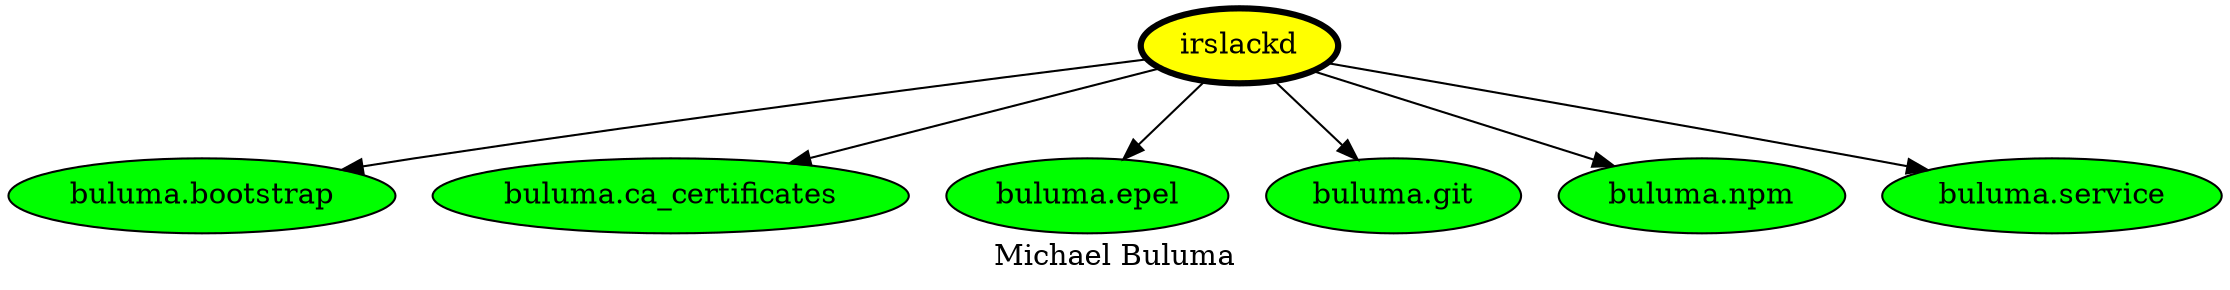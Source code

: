 digraph PhiloDilemma {
  label = "Michael Buluma" ;
  overlap=false
  {
    "irslackd" [fillcolor=yellow style=filled penwidth=3]
    "buluma.bootstrap" [fillcolor=green style=filled]
    "buluma.ca_certificates" [fillcolor=green style=filled]
    "buluma.epel" [fillcolor=green style=filled]
    "buluma.git" [fillcolor=green style=filled]
    "buluma.npm" [fillcolor=green style=filled]
    "buluma.service" [fillcolor=green style=filled]
  }
  "irslackd" -> "buluma.bootstrap"
  "irslackd" -> "buluma.ca_certificates"
  "irslackd" -> "buluma.epel"
  "irslackd" -> "buluma.git"
  "irslackd" -> "buluma.npm"
  "irslackd" -> "buluma.service"
}
